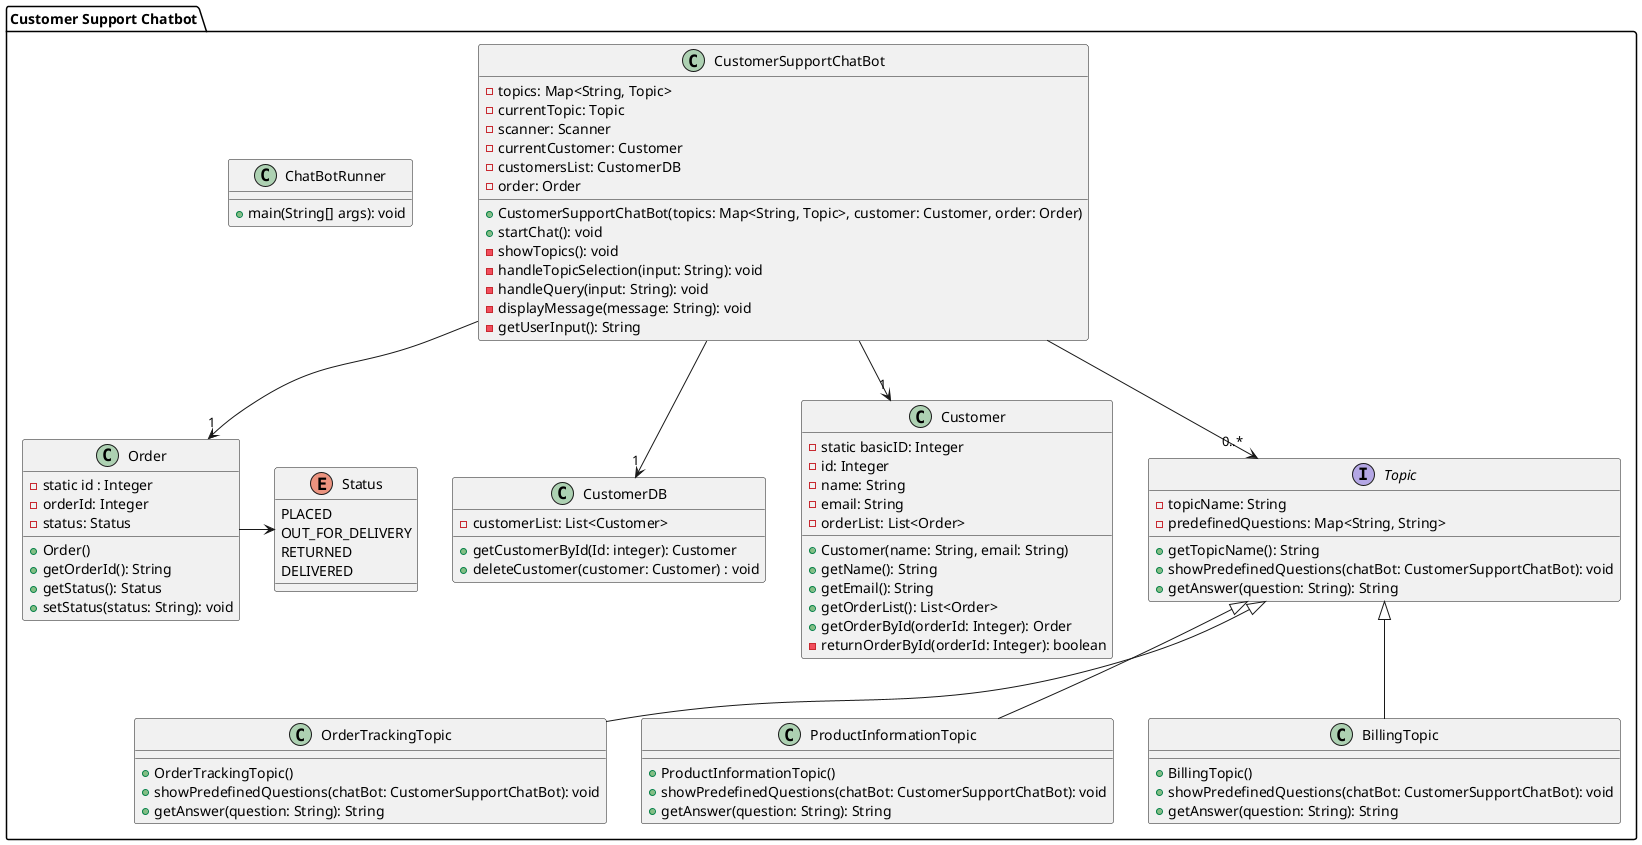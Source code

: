 @startuml

package "Customer Support Chatbot" {
    class CustomerDB{
        - customerList: List<Customer>
        + getCustomerById(Id: integer): Customer
        + deleteCustomer(customer: Customer) : void
    }

    class Customer {
        - static basicID: Integer
        - id: Integer
        - name: String
        - email: String
        - orderList: List<Order>
        + Customer(name: String, email: String)
        + getName(): String
        + getEmail(): String
        + getOrderList(): List<Order>
        + getOrderById(orderId: Integer): Order
        - returnOrderById(orderId: Integer): boolean
    }

  enum Status {
    PLACED
    OUT_FOR_DELIVERY
    RETURNED
    DELIVERED
  }

    class Order {
        - static id : Integer
        - orderId: Integer
        - status: Status
        + Order()
        + getOrderId(): String
        + getStatus(): Status
        + setStatus(status: String): void
    }

    interface Topic {
        - topicName: String
        - predefinedQuestions: Map<String, String>
        + getTopicName(): String
        + showPredefinedQuestions(chatBot: CustomerSupportChatBot): void
        + getAnswer(question: String): String
    }

    class OrderTrackingTopic {
        + OrderTrackingTopic()
        + showPredefinedQuestions(chatBot: CustomerSupportChatBot): void
        + getAnswer(question: String): String
    }

    class ProductInformationTopic {
        + ProductInformationTopic()
        + showPredefinedQuestions(chatBot: CustomerSupportChatBot): void
        + getAnswer(question: String): String
    }

    class BillingTopic {
        + BillingTopic()
        + showPredefinedQuestions(chatBot: CustomerSupportChatBot): void
        + getAnswer(question: String): String
    }

    class CustomerSupportChatBot {
        - topics: Map<String, Topic>
        - currentTopic: Topic
        - scanner: Scanner
        - currentCustomer: Customer
        - customersList: CustomerDB
        - order: Order
        + CustomerSupportChatBot(topics: Map<String, Topic>, customer: Customer, order: Order)
        + startChat(): void
        - showTopics(): void
        - handleTopicSelection(input: String): void
        - handleQuery(input: String): void
        - displayMessage(message: String): void
        - getUserInput(): String
    }

    class ChatBotRunner {
        + main(String[] args): void
    }

    Order ->  Status
    CustomerSupportChatBot --> "1" CustomerDB
    CustomerSupportChatBot --> "1" Customer
    CustomerSupportChatBot --> "1" Order
    CustomerSupportChatBot --> "0..*" Topic
    Topic <|-- OrderTrackingTopic
    Topic <|-- ProductInformationTopic
    Topic <|-- BillingTopic
}

@enduml